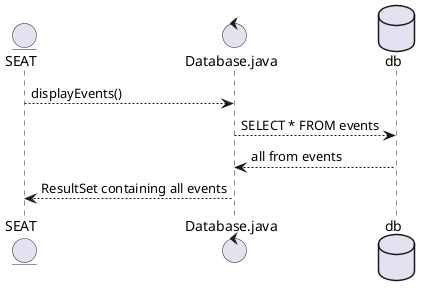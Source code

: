 @startuml

entity SEAT
control Database.java as data
database db

SEAT --> data: displayEvents()
data --> db: SELECT * FROM events
data <-- db: all from events
SEAT <-- data: ResultSet containing all events

@enduml